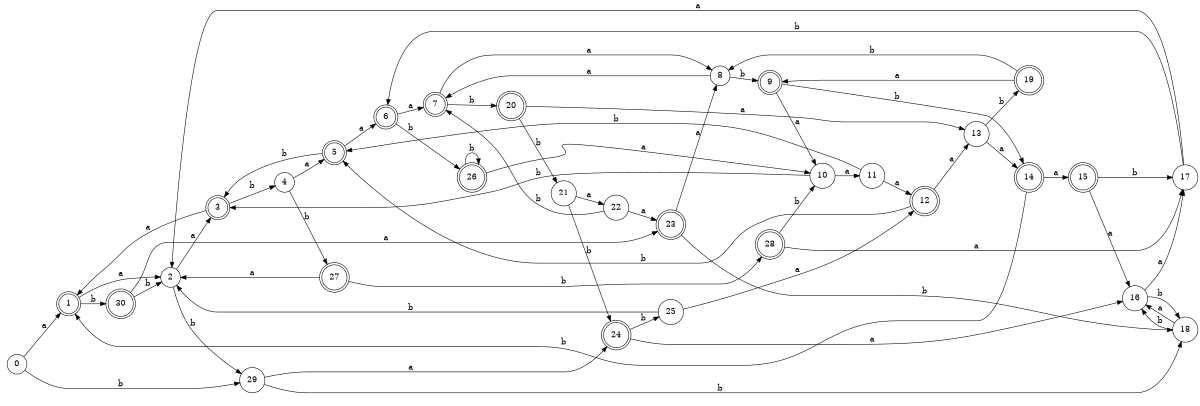 digraph n25_10 {
__start0 [label="" shape="none"];

rankdir=LR;
size="8,5";

s0 [style="filled", color="black", fillcolor="white" shape="circle", label="0"];
s1 [style="rounded,filled", color="black", fillcolor="white" shape="doublecircle", label="1"];
s2 [style="filled", color="black", fillcolor="white" shape="circle", label="2"];
s3 [style="rounded,filled", color="black", fillcolor="white" shape="doublecircle", label="3"];
s4 [style="filled", color="black", fillcolor="white" shape="circle", label="4"];
s5 [style="rounded,filled", color="black", fillcolor="white" shape="doublecircle", label="5"];
s6 [style="rounded,filled", color="black", fillcolor="white" shape="doublecircle", label="6"];
s7 [style="rounded,filled", color="black", fillcolor="white" shape="doublecircle", label="7"];
s8 [style="filled", color="black", fillcolor="white" shape="circle", label="8"];
s9 [style="rounded,filled", color="black", fillcolor="white" shape="doublecircle", label="9"];
s10 [style="filled", color="black", fillcolor="white" shape="circle", label="10"];
s11 [style="filled", color="black", fillcolor="white" shape="circle", label="11"];
s12 [style="rounded,filled", color="black", fillcolor="white" shape="doublecircle", label="12"];
s13 [style="filled", color="black", fillcolor="white" shape="circle", label="13"];
s14 [style="rounded,filled", color="black", fillcolor="white" shape="doublecircle", label="14"];
s15 [style="rounded,filled", color="black", fillcolor="white" shape="doublecircle", label="15"];
s16 [style="filled", color="black", fillcolor="white" shape="circle", label="16"];
s17 [style="filled", color="black", fillcolor="white" shape="circle", label="17"];
s18 [style="filled", color="black", fillcolor="white" shape="circle", label="18"];
s19 [style="rounded,filled", color="black", fillcolor="white" shape="doublecircle", label="19"];
s20 [style="rounded,filled", color="black", fillcolor="white" shape="doublecircle", label="20"];
s21 [style="filled", color="black", fillcolor="white" shape="circle", label="21"];
s22 [style="filled", color="black", fillcolor="white" shape="circle", label="22"];
s23 [style="rounded,filled", color="black", fillcolor="white" shape="doublecircle", label="23"];
s24 [style="rounded,filled", color="black", fillcolor="white" shape="doublecircle", label="24"];
s25 [style="filled", color="black", fillcolor="white" shape="circle", label="25"];
s26 [style="rounded,filled", color="black", fillcolor="white" shape="doublecircle", label="26"];
s27 [style="rounded,filled", color="black", fillcolor="white" shape="doublecircle", label="27"];
s28 [style="rounded,filled", color="black", fillcolor="white" shape="doublecircle", label="28"];
s29 [style="filled", color="black", fillcolor="white" shape="circle", label="29"];
s30 [style="rounded,filled", color="black", fillcolor="white" shape="doublecircle", label="30"];
s0 -> s1 [label="a"];
s0 -> s29 [label="b"];
s1 -> s2 [label="a"];
s1 -> s30 [label="b"];
s2 -> s3 [label="a"];
s2 -> s29 [label="b"];
s3 -> s1 [label="a"];
s3 -> s4 [label="b"];
s4 -> s5 [label="a"];
s4 -> s27 [label="b"];
s5 -> s6 [label="a"];
s5 -> s3 [label="b"];
s6 -> s7 [label="a"];
s6 -> s26 [label="b"];
s7 -> s8 [label="a"];
s7 -> s20 [label="b"];
s8 -> s7 [label="a"];
s8 -> s9 [label="b"];
s9 -> s10 [label="a"];
s9 -> s14 [label="b"];
s10 -> s11 [label="a"];
s10 -> s3 [label="b"];
s11 -> s12 [label="a"];
s11 -> s5 [label="b"];
s12 -> s13 [label="a"];
s12 -> s5 [label="b"];
s13 -> s14 [label="a"];
s13 -> s19 [label="b"];
s14 -> s15 [label="a"];
s14 -> s1 [label="b"];
s15 -> s16 [label="a"];
s15 -> s17 [label="b"];
s16 -> s17 [label="a"];
s16 -> s18 [label="b"];
s17 -> s2 [label="a"];
s17 -> s6 [label="b"];
s18 -> s16 [label="a"];
s18 -> s16 [label="b"];
s19 -> s9 [label="a"];
s19 -> s8 [label="b"];
s20 -> s13 [label="a"];
s20 -> s21 [label="b"];
s21 -> s22 [label="a"];
s21 -> s24 [label="b"];
s22 -> s23 [label="a"];
s22 -> s7 [label="b"];
s23 -> s8 [label="a"];
s23 -> s18 [label="b"];
s24 -> s16 [label="a"];
s24 -> s25 [label="b"];
s25 -> s12 [label="a"];
s25 -> s2 [label="b"];
s26 -> s10 [label="a"];
s26 -> s26 [label="b"];
s27 -> s2 [label="a"];
s27 -> s28 [label="b"];
s28 -> s17 [label="a"];
s28 -> s10 [label="b"];
s29 -> s24 [label="a"];
s29 -> s18 [label="b"];
s30 -> s23 [label="a"];
s30 -> s2 [label="b"];

}